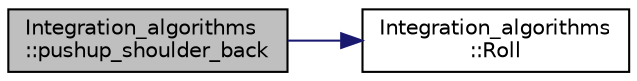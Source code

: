 digraph "Integration_algorithms::pushup_shoulder_back"
{
 // INTERACTIVE_SVG=YES
 // LATEX_PDF_SIZE
  edge [fontname="Helvetica",fontsize="10",labelfontname="Helvetica",labelfontsize="10"];
  node [fontname="Helvetica",fontsize="10",shape=record];
  rankdir="LR";
  Node16 [label="Integration_algorithms\l::pushup_shoulder_back",height=0.2,width=0.4,color="black", fillcolor="grey75", style="filled", fontcolor="black",tooltip="Algorithm checking for rate of change between the back and the shoulders during push ups."];
  Node16 -> Node17 [color="midnightblue",fontsize="10",style="solid",fontname="Helvetica"];
  Node17 [label="Integration_algorithms\l::Roll",height=0.2,width=0.4,color="black", fillcolor="white", style="filled",URL="$class_integration__algorithms.html#a5edf31b0eb679866bc9426dcae975df5",tooltip="Calculation of the roll (y-axis sensor rotation)"];
}
